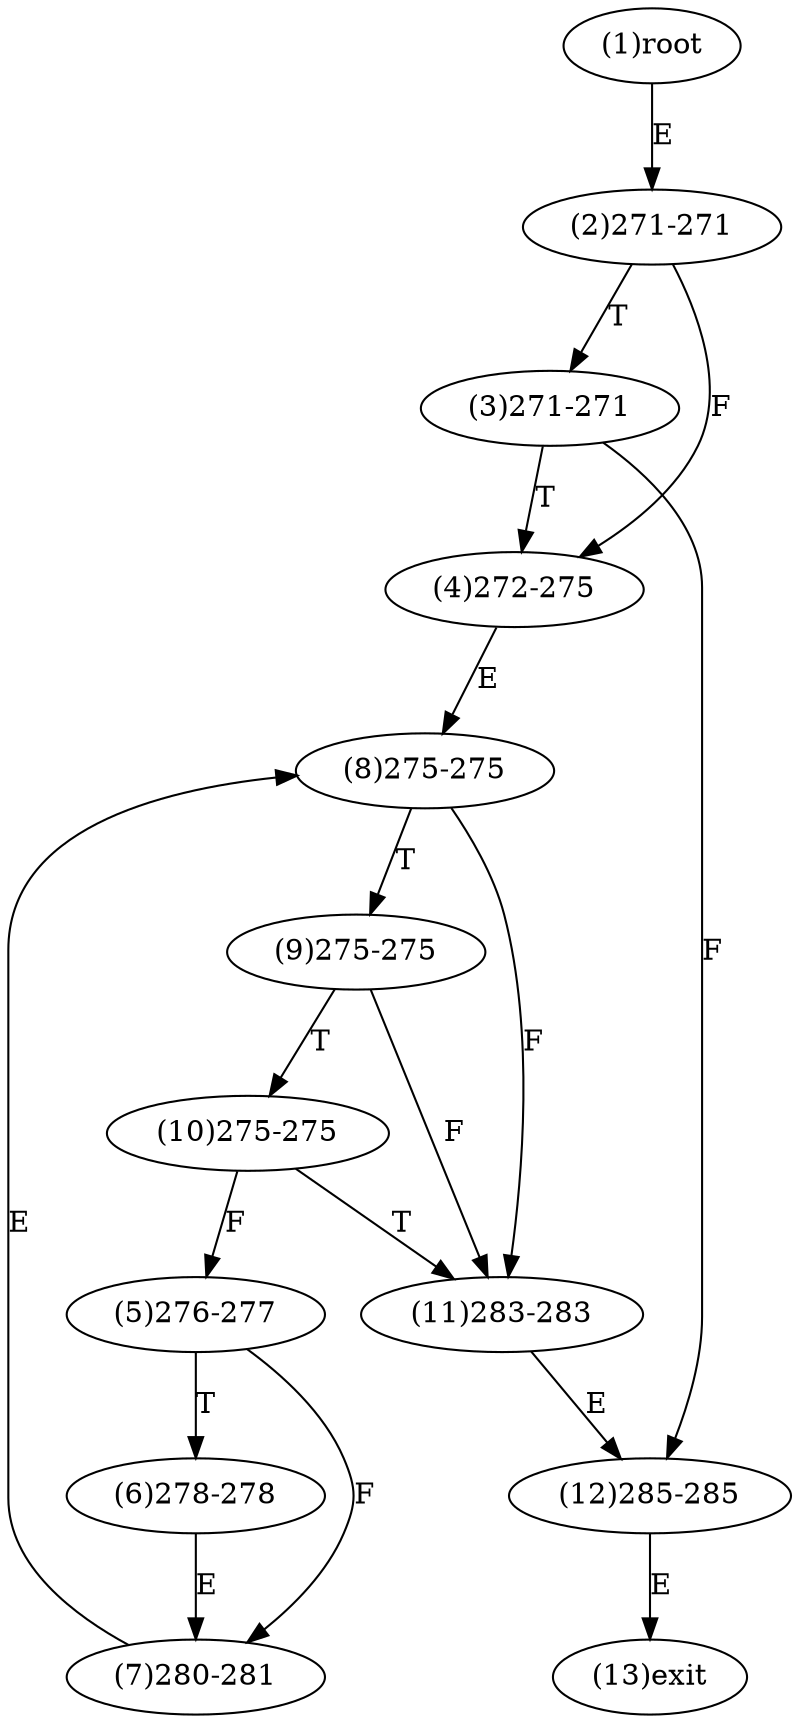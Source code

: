 digraph "" { 
1[ label="(1)root"];
2[ label="(2)271-271"];
3[ label="(3)271-271"];
4[ label="(4)272-275"];
5[ label="(5)276-277"];
6[ label="(6)278-278"];
7[ label="(7)280-281"];
8[ label="(8)275-275"];
9[ label="(9)275-275"];
10[ label="(10)275-275"];
11[ label="(11)283-283"];
12[ label="(12)285-285"];
13[ label="(13)exit"];
1->2[ label="E"];
2->4[ label="F"];
2->3[ label="T"];
3->12[ label="F"];
3->4[ label="T"];
4->8[ label="E"];
5->7[ label="F"];
5->6[ label="T"];
6->7[ label="E"];
7->8[ label="E"];
8->11[ label="F"];
8->9[ label="T"];
9->11[ label="F"];
9->10[ label="T"];
10->5[ label="F"];
10->11[ label="T"];
11->12[ label="E"];
12->13[ label="E"];
}